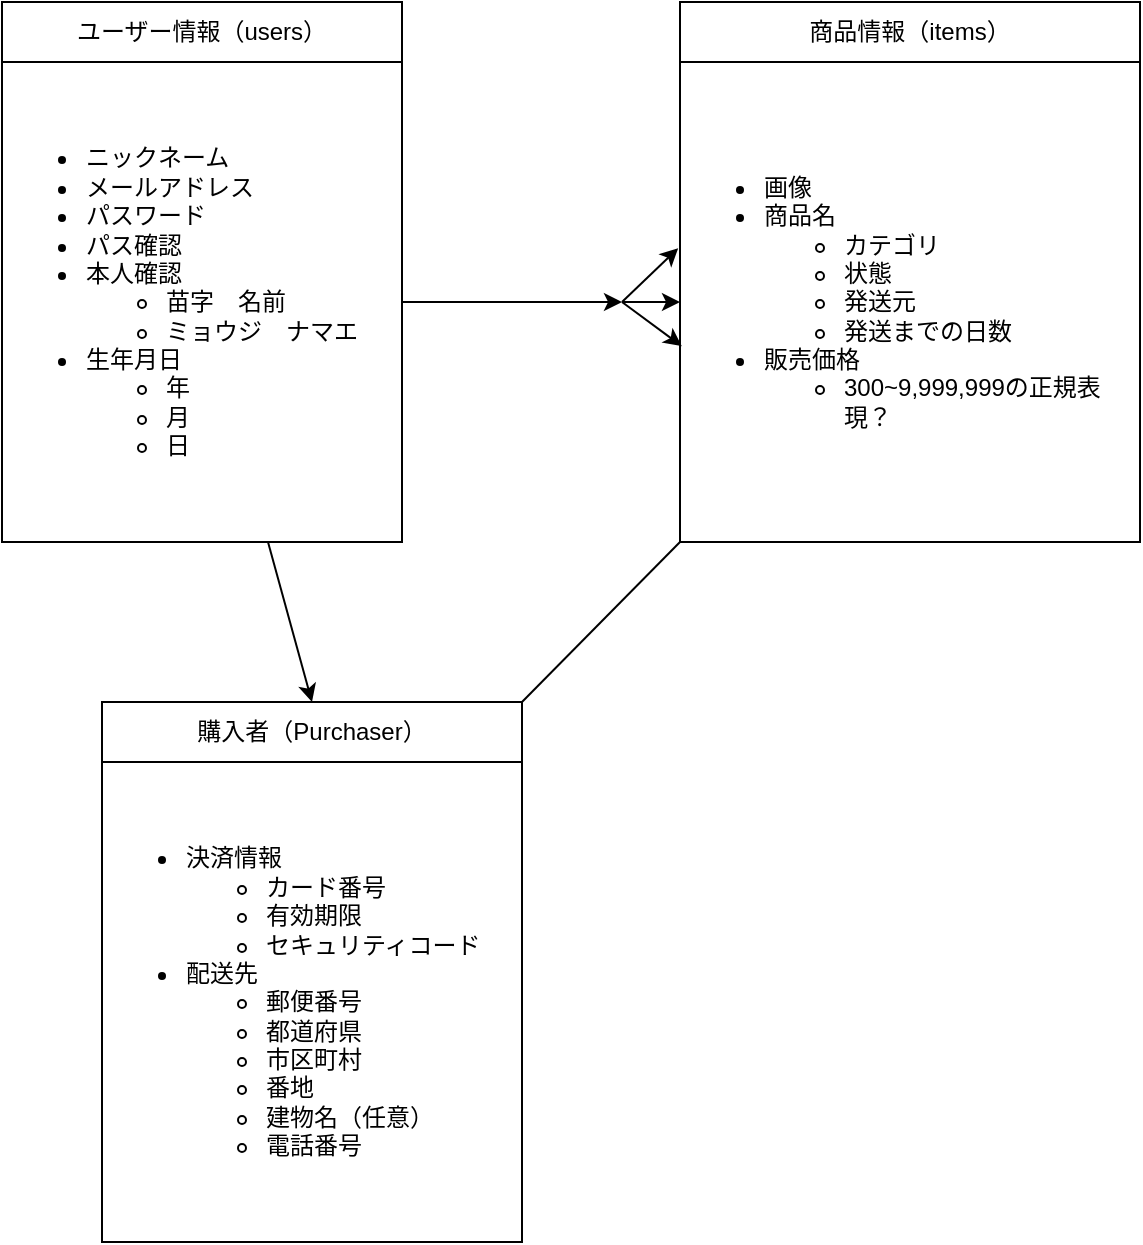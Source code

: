 <mxfile>
    <diagram id="-13MfSZkKjfZzdresC9x" name="ページ1">
        <mxGraphModel dx="663" dy="598" grid="1" gridSize="10" guides="1" tooltips="1" connect="1" arrows="1" fold="1" page="1" pageScale="1" pageWidth="827" pageHeight="1169" math="0" shadow="0">
            <root>
                <mxCell id="0"/>
                <mxCell id="1" parent="0"/>
                <mxCell id="2" value="ユーザー情報（users）" style="swimlane;fontStyle=0;childLayout=stackLayout;horizontal=1;startSize=30;horizontalStack=0;resizeParent=1;resizeParentMax=0;resizeLast=0;collapsible=1;marginBottom=0;whiteSpace=wrap;html=1;" parent="1" vertex="1">
                    <mxGeometry x="30" y="200" width="200" height="270" as="geometry"/>
                </mxCell>
                <mxCell id="7" value="&lt;ul&gt;&lt;li&gt;ニックネーム&lt;/li&gt;&lt;li&gt;メールアドレス&lt;/li&gt;&lt;li&gt;パスワード&lt;/li&gt;&lt;li&gt;パス確認&lt;/li&gt;&lt;li&gt;本人確認&lt;br&gt;&lt;/li&gt;&lt;ul&gt;&lt;li&gt;苗字　名前&lt;/li&gt;&lt;li&gt;ミョウジ　ナマエ&lt;/li&gt;&lt;/ul&gt;&lt;li&gt;生年月日&lt;br&gt;&lt;/li&gt;&lt;ul&gt;&lt;li&gt;年&lt;/li&gt;&lt;li&gt;月&lt;/li&gt;&lt;li&gt;日&lt;/li&gt;&lt;/ul&gt;&lt;/ul&gt;" style="text;strokeColor=none;fillColor=none;html=1;whiteSpace=wrap;verticalAlign=middle;overflow=hidden;" parent="2" vertex="1">
                    <mxGeometry y="30" width="200" height="240" as="geometry"/>
                </mxCell>
                <mxCell id="8" value="商品情報（items）" style="swimlane;fontStyle=0;childLayout=stackLayout;horizontal=1;startSize=30;horizontalStack=0;resizeParent=1;resizeParentMax=0;resizeLast=0;collapsible=1;marginBottom=0;whiteSpace=wrap;html=1;" parent="1" vertex="1">
                    <mxGeometry x="369" y="200" width="230" height="270" as="geometry"/>
                </mxCell>
                <mxCell id="12" value="&lt;ul&gt;&lt;li&gt;画像&lt;/li&gt;&lt;li&gt;商品名&lt;/li&gt;&lt;ul&gt;&lt;li&gt;カテゴリ&lt;/li&gt;&lt;li&gt;状態&lt;/li&gt;&lt;li&gt;&lt;span style=&quot;background-color: initial;&quot;&gt;発送元&lt;/span&gt;&lt;br&gt;&lt;/li&gt;&lt;li&gt;&lt;span style=&quot;background-color: initial;&quot;&gt;発送までの日数&lt;/span&gt;&lt;br&gt;&lt;/li&gt;&lt;/ul&gt;&lt;li&gt;販売価格&lt;/li&gt;&lt;ul&gt;&lt;li&gt;300~9,999,999の正規表現？&lt;/li&gt;&lt;/ul&gt;&lt;/ul&gt;" style="text;strokeColor=none;fillColor=none;html=1;whiteSpace=wrap;verticalAlign=middle;overflow=hidden;" parent="8" vertex="1">
                    <mxGeometry y="30" width="230" height="240" as="geometry"/>
                </mxCell>
                <mxCell id="13" style="edgeStyle=none;html=1;entryX=0;entryY=0.5;entryDx=0;entryDy=0;" parent="1" target="12" edge="1">
                    <mxGeometry relative="1" as="geometry">
                        <mxPoint x="340" y="350" as="sourcePoint"/>
                    </mxGeometry>
                </mxCell>
                <mxCell id="14" style="edgeStyle=none;html=1;entryX=0.004;entryY=0.592;entryDx=0;entryDy=0;entryPerimeter=0;" parent="1" target="12" edge="1">
                    <mxGeometry relative="1" as="geometry">
                        <mxPoint x="340" y="350" as="sourcePoint"/>
                    </mxGeometry>
                </mxCell>
                <mxCell id="15" style="edgeStyle=none;html=1;entryX=-0.004;entryY=0.388;entryDx=0;entryDy=0;entryPerimeter=0;" parent="1" target="12" edge="1">
                    <mxGeometry relative="1" as="geometry">
                        <mxPoint x="340" y="350" as="sourcePoint"/>
                    </mxGeometry>
                </mxCell>
                <mxCell id="16" style="edgeStyle=none;html=1;exitX=1;exitY=0.5;exitDx=0;exitDy=0;" parent="1" source="7" edge="1">
                    <mxGeometry relative="1" as="geometry">
                        <mxPoint x="230" y="350" as="targetPoint"/>
                    </mxGeometry>
                </mxCell>
                <mxCell id="17" style="edgeStyle=none;html=1;exitX=1;exitY=0.5;exitDx=0;exitDy=0;" parent="1" source="7" edge="1">
                    <mxGeometry relative="1" as="geometry">
                        <mxPoint x="340" y="350" as="targetPoint"/>
                    </mxGeometry>
                </mxCell>
                <mxCell id="18" value="購入者（Purchaser）" style="swimlane;fontStyle=0;childLayout=stackLayout;horizontal=1;startSize=30;horizontalStack=0;resizeParent=1;resizeParentMax=0;resizeLast=0;collapsible=1;marginBottom=0;whiteSpace=wrap;html=1;" parent="1" vertex="1">
                    <mxGeometry x="80" y="550" width="210" height="270" as="geometry"/>
                </mxCell>
                <mxCell id="22" value="&lt;ul&gt;&lt;li&gt;決済情報&lt;/li&gt;&lt;ul&gt;&lt;li&gt;カード番号&lt;/li&gt;&lt;li&gt;有効期限&lt;/li&gt;&lt;li&gt;セキュリティコード&lt;/li&gt;&lt;/ul&gt;&lt;li&gt;配送先&lt;/li&gt;&lt;ul&gt;&lt;li&gt;郵便番号&lt;/li&gt;&lt;li&gt;都道府県&lt;/li&gt;&lt;li&gt;市区町村&lt;/li&gt;&lt;li&gt;番地&lt;/li&gt;&lt;li&gt;建物名（任意）&lt;/li&gt;&lt;li&gt;電話番号&lt;/li&gt;&lt;/ul&gt;&lt;/ul&gt;" style="text;strokeColor=none;fillColor=none;html=1;whiteSpace=wrap;verticalAlign=middle;overflow=hidden;" parent="18" vertex="1">
                    <mxGeometry y="30" width="210" height="240" as="geometry"/>
                </mxCell>
                <mxCell id="23" style="edgeStyle=none;html=1;entryX=0.5;entryY=0;entryDx=0;entryDy=0;" parent="1" source="7" target="18" edge="1">
                    <mxGeometry relative="1" as="geometry"/>
                </mxCell>
                <mxCell id="29" value="" style="endArrow=none;html=1;exitX=1;exitY=0;exitDx=0;exitDy=0;entryX=0;entryY=1;entryDx=0;entryDy=0;" edge="1" parent="1" source="18" target="12">
                    <mxGeometry width="50" height="50" relative="1" as="geometry">
                        <mxPoint x="230" y="510" as="sourcePoint"/>
                        <mxPoint x="280" y="460" as="targetPoint"/>
                    </mxGeometry>
                </mxCell>
            </root>
        </mxGraphModel>
    </diagram>
</mxfile>